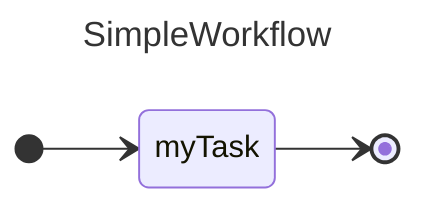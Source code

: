 ---
title: SimpleWorkflow
---

stateDiagram-v2
    direction LR
    [*] --> myTask
    myTask --> [*]